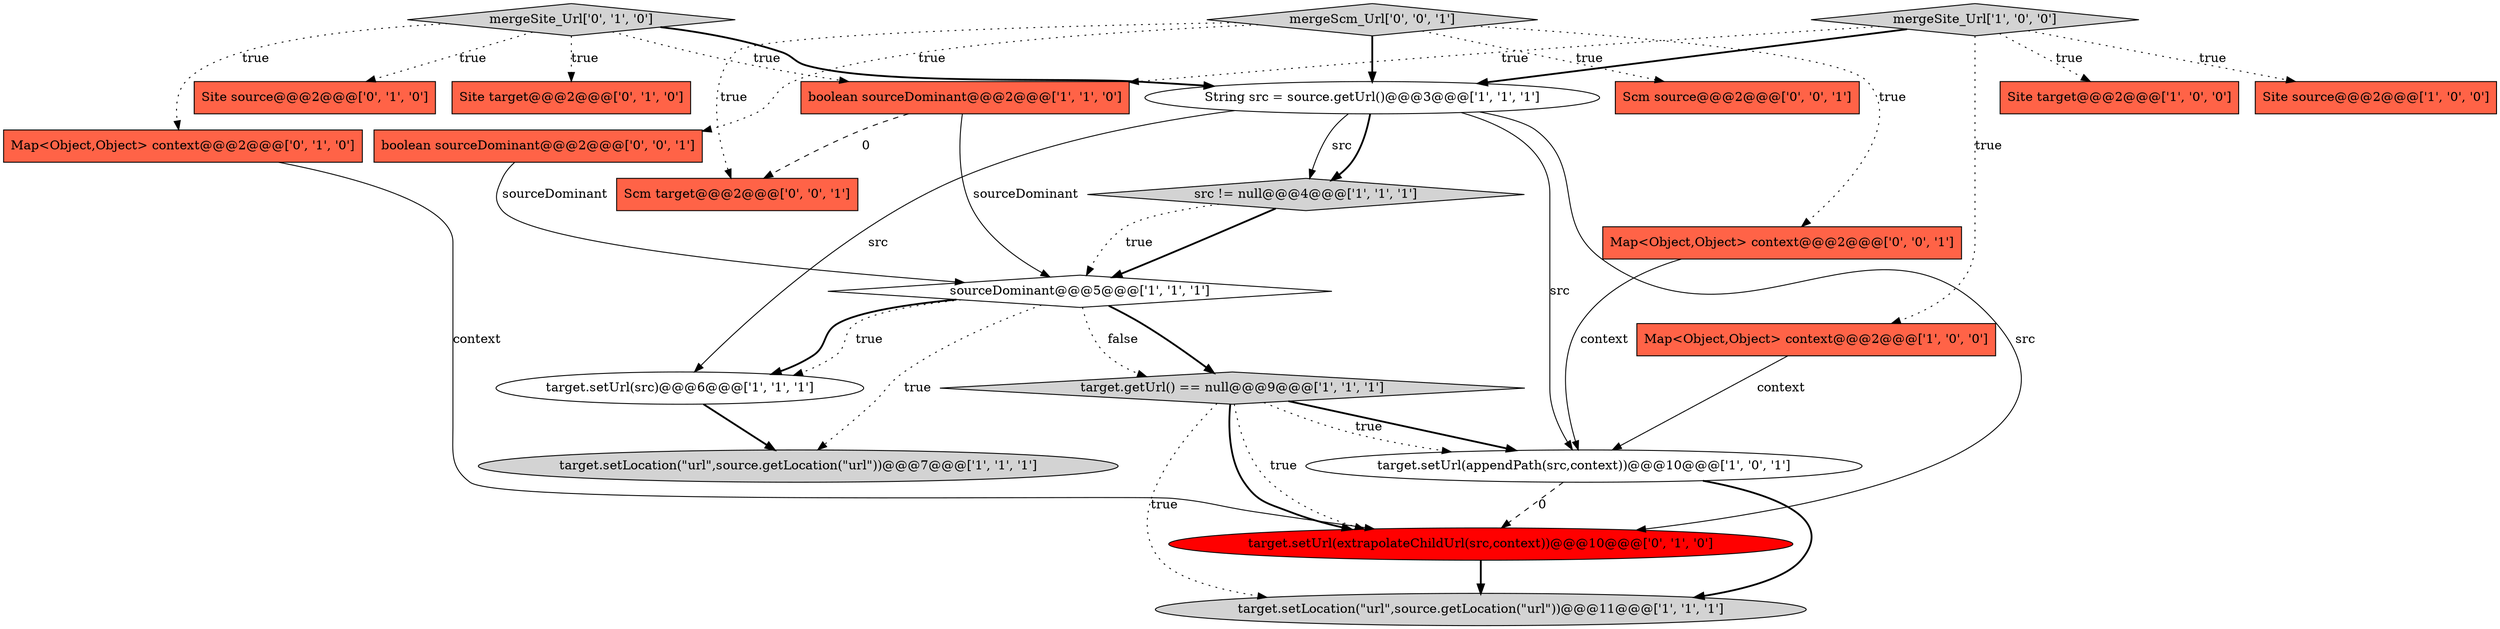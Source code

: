 digraph {
22 [style = filled, label = "Scm target@@@2@@@['0', '0', '1']", fillcolor = tomato, shape = box image = "AAA0AAABBB3BBB"];
14 [style = filled, label = "mergeSite_Url['0', '1', '0']", fillcolor = lightgray, shape = diamond image = "AAA0AAABBB2BBB"];
5 [style = filled, label = "target.setLocation(\"url\",source.getLocation(\"url\"))@@@7@@@['1', '1', '1']", fillcolor = lightgray, shape = ellipse image = "AAA0AAABBB1BBB"];
3 [style = filled, label = "target.setLocation(\"url\",source.getLocation(\"url\"))@@@11@@@['1', '1', '1']", fillcolor = lightgray, shape = ellipse image = "AAA0AAABBB1BBB"];
20 [style = filled, label = "Map<Object,Object> context@@@2@@@['0', '0', '1']", fillcolor = tomato, shape = box image = "AAA0AAABBB3BBB"];
7 [style = filled, label = "Map<Object,Object> context@@@2@@@['1', '0', '0']", fillcolor = tomato, shape = box image = "AAA0AAABBB1BBB"];
15 [style = filled, label = "Site target@@@2@@@['0', '1', '0']", fillcolor = tomato, shape = box image = "AAA0AAABBB2BBB"];
4 [style = filled, label = "sourceDominant@@@5@@@['1', '1', '1']", fillcolor = white, shape = diamond image = "AAA0AAABBB1BBB"];
21 [style = filled, label = "Scm source@@@2@@@['0', '0', '1']", fillcolor = tomato, shape = box image = "AAA0AAABBB3BBB"];
0 [style = filled, label = "mergeSite_Url['1', '0', '0']", fillcolor = lightgray, shape = diamond image = "AAA0AAABBB1BBB"];
16 [style = filled, label = "Map<Object,Object> context@@@2@@@['0', '1', '0']", fillcolor = tomato, shape = box image = "AAA0AAABBB2BBB"];
2 [style = filled, label = "target.setUrl(appendPath(src,context))@@@10@@@['1', '0', '1']", fillcolor = white, shape = ellipse image = "AAA0AAABBB1BBB"];
11 [style = filled, label = "src != null@@@4@@@['1', '1', '1']", fillcolor = lightgray, shape = diamond image = "AAA0AAABBB1BBB"];
12 [style = filled, label = "boolean sourceDominant@@@2@@@['1', '1', '0']", fillcolor = tomato, shape = box image = "AAA0AAABBB1BBB"];
17 [style = filled, label = "target.setUrl(extrapolateChildUrl(src,context))@@@10@@@['0', '1', '0']", fillcolor = red, shape = ellipse image = "AAA1AAABBB2BBB"];
9 [style = filled, label = "target.getUrl() == null@@@9@@@['1', '1', '1']", fillcolor = lightgray, shape = diamond image = "AAA0AAABBB1BBB"];
6 [style = filled, label = "Site target@@@2@@@['1', '0', '0']", fillcolor = tomato, shape = box image = "AAA0AAABBB1BBB"];
18 [style = filled, label = "boolean sourceDominant@@@2@@@['0', '0', '1']", fillcolor = tomato, shape = box image = "AAA0AAABBB3BBB"];
1 [style = filled, label = "Site source@@@2@@@['1', '0', '0']", fillcolor = tomato, shape = box image = "AAA0AAABBB1BBB"];
10 [style = filled, label = "String src = source.getUrl()@@@3@@@['1', '1', '1']", fillcolor = white, shape = ellipse image = "AAA0AAABBB1BBB"];
13 [style = filled, label = "Site source@@@2@@@['0', '1', '0']", fillcolor = tomato, shape = box image = "AAA0AAABBB2BBB"];
19 [style = filled, label = "mergeScm_Url['0', '0', '1']", fillcolor = lightgray, shape = diamond image = "AAA0AAABBB3BBB"];
8 [style = filled, label = "target.setUrl(src)@@@6@@@['1', '1', '1']", fillcolor = white, shape = ellipse image = "AAA0AAABBB1BBB"];
4->9 [style = bold, label=""];
4->5 [style = dotted, label="true"];
0->12 [style = dotted, label="true"];
10->17 [style = solid, label="src"];
14->12 [style = dotted, label="true"];
16->17 [style = solid, label="context"];
10->11 [style = solid, label="src"];
20->2 [style = solid, label="context"];
9->2 [style = bold, label=""];
19->20 [style = dotted, label="true"];
10->2 [style = solid, label="src"];
2->3 [style = bold, label=""];
11->4 [style = bold, label=""];
9->17 [style = dotted, label="true"];
19->18 [style = dotted, label="true"];
4->8 [style = dotted, label="true"];
14->10 [style = bold, label=""];
9->17 [style = bold, label=""];
12->4 [style = solid, label="sourceDominant"];
19->10 [style = bold, label=""];
19->21 [style = dotted, label="true"];
11->4 [style = dotted, label="true"];
0->6 [style = dotted, label="true"];
2->17 [style = dashed, label="0"];
14->13 [style = dotted, label="true"];
14->16 [style = dotted, label="true"];
10->8 [style = solid, label="src"];
4->9 [style = dotted, label="false"];
14->15 [style = dotted, label="true"];
0->10 [style = bold, label=""];
18->4 [style = solid, label="sourceDominant"];
7->2 [style = solid, label="context"];
8->5 [style = bold, label=""];
9->2 [style = dotted, label="true"];
19->22 [style = dotted, label="true"];
12->22 [style = dashed, label="0"];
17->3 [style = bold, label=""];
4->8 [style = bold, label=""];
9->3 [style = dotted, label="true"];
0->7 [style = dotted, label="true"];
0->1 [style = dotted, label="true"];
10->11 [style = bold, label=""];
}

